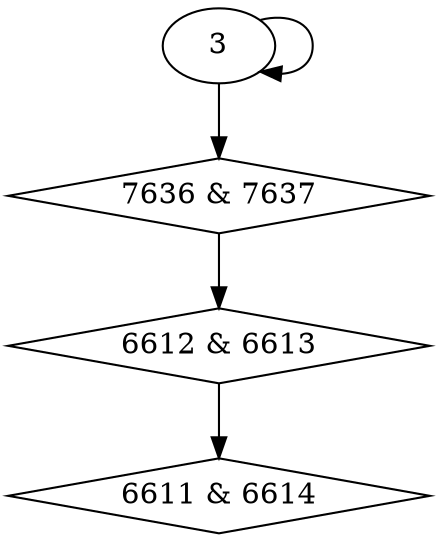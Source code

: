 digraph {
0 [label = "6611 & 6614", shape = diamond];
1 [label = "6612 & 6613", shape = diamond];
2 [label = "7636 & 7637", shape = diamond];
1 -> 0;
2 -> 1;
3 -> 2;
3 -> 3;
}
